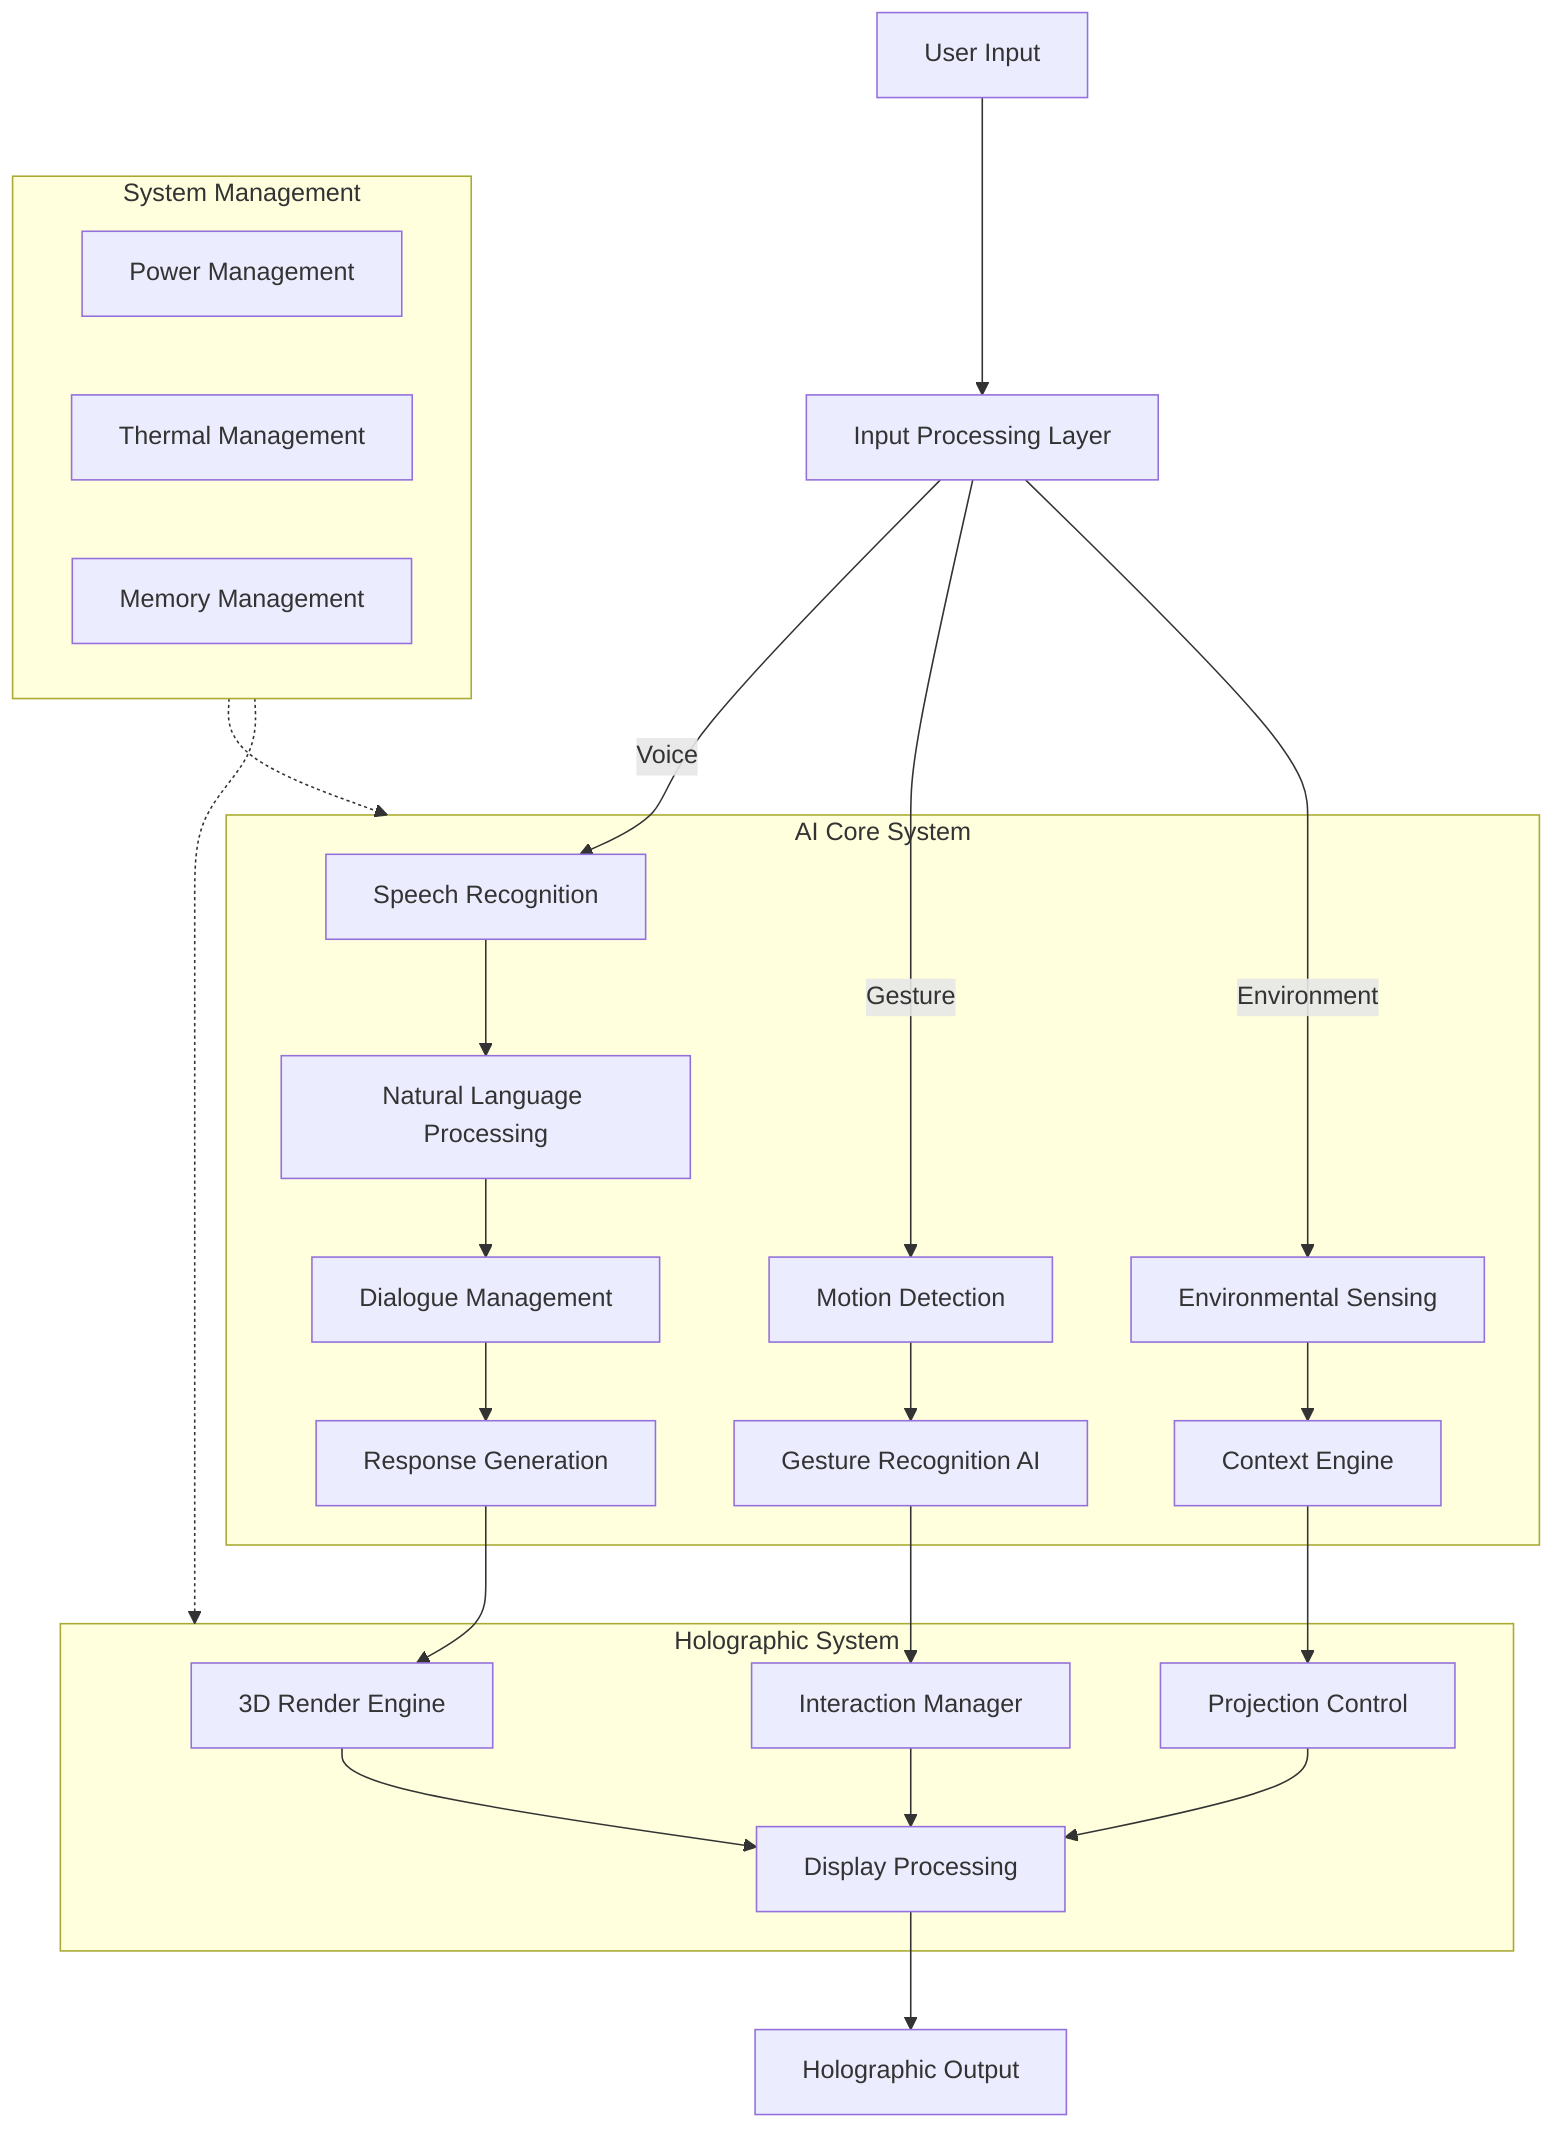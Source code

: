 graph TD
    User[User Input] --> InputProcessor[Input Processing Layer]
    InputProcessor --> |Voice| Speech[Speech Recognition]
    InputProcessor --> |Gesture| Motion[Motion Detection]
    InputProcessor --> |Environment| Sensors[Environmental Sensing]

    subgraph AI_Core[AI Core System]
        Speech --> NLP[Natural Language Processing]
        NLP --> DialogueManager[Dialogue Management]
        DialogueManager --> ResponseGen[Response Generation]
        Motion --> GestureAI[Gesture Recognition AI]
        Sensors --> ContextEngine[Context Engine]
    end

    subgraph Hologram_System[Holographic System]
        ResponseGen --> RenderEngine[3D Render Engine]
        GestureAI --> InteractionManager[Interaction Manager]
        ContextEngine --> ProjectionControl[Projection Control]
        RenderEngine --> DisplayProcessor[Display Processing]
        InteractionManager --> DisplayProcessor
        ProjectionControl --> DisplayProcessor
    end

    DisplayProcessor --> Output[Holographic Output]
    
    subgraph Resource_Management[System Management]
        PowerControl[Power Management]
        ThermalControl[Thermal Management]
        MemoryManager[Memory Management]
    end

    Resource_Management -.-> AI_Core
    Resource_Management -.-> Hologram_System
